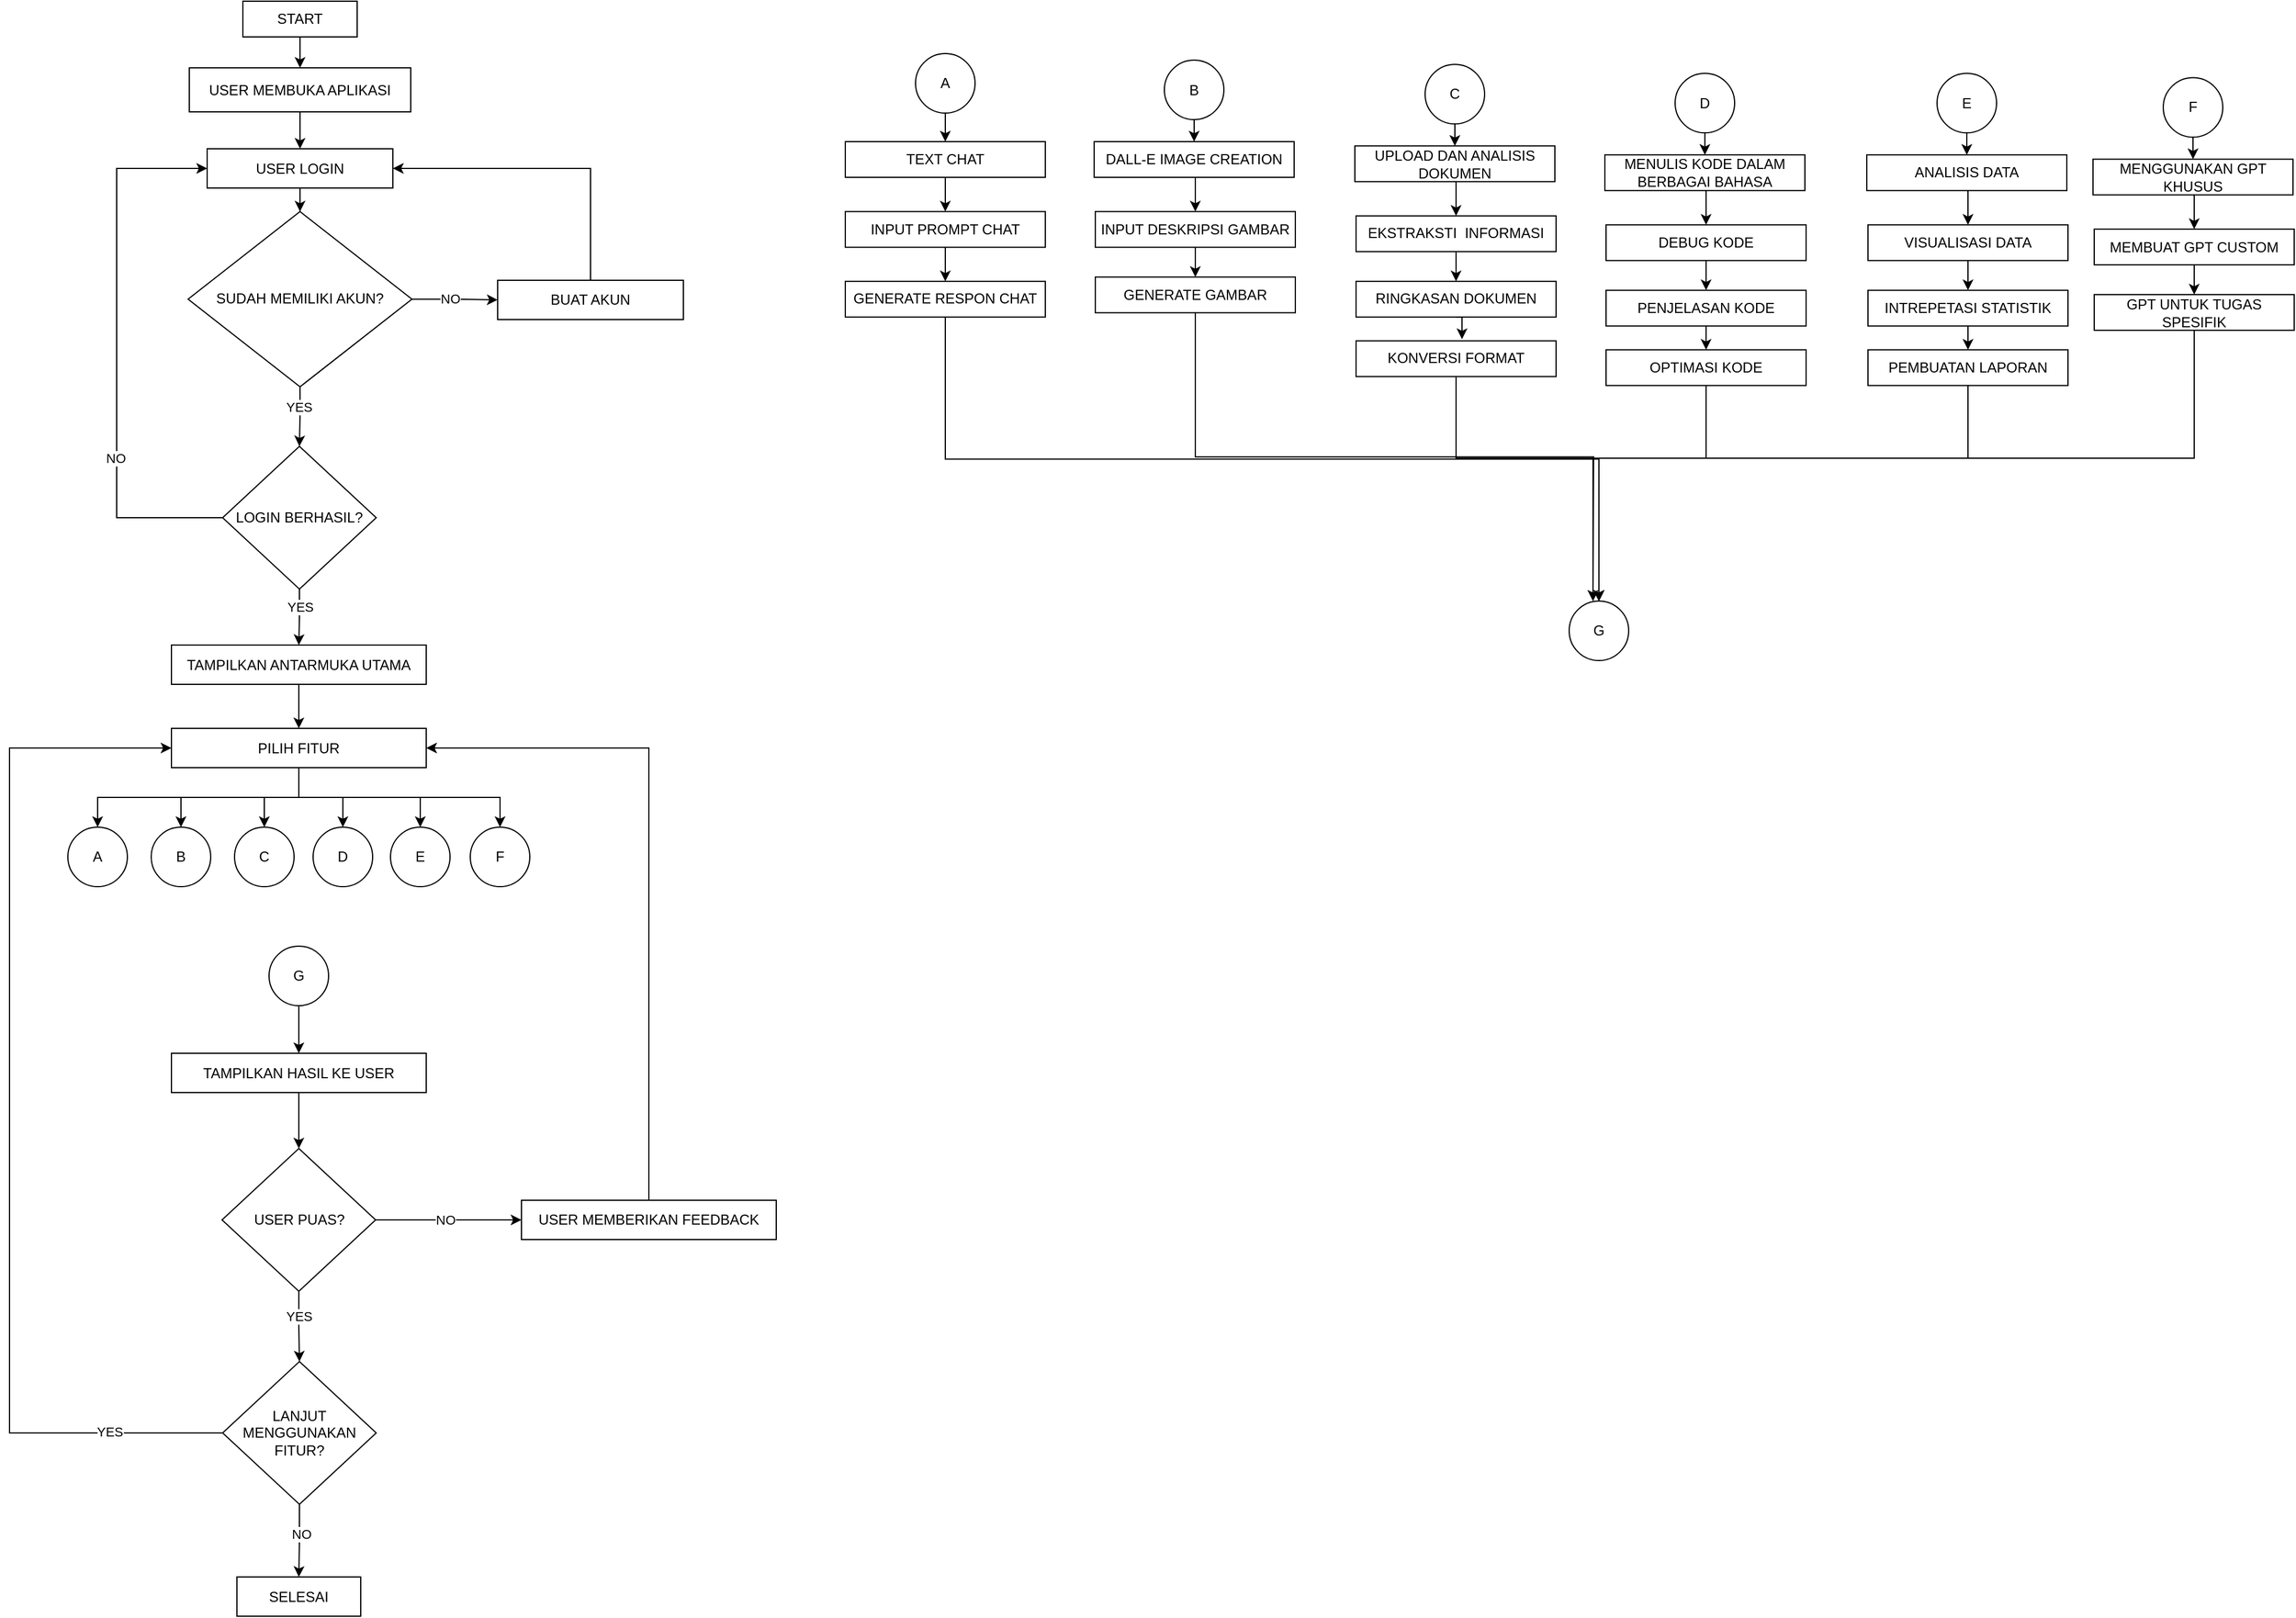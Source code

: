 <mxfile version="24.9.1">
  <diagram name="Halaman-1" id="o6tw3zBqs2lcwup_bhgg">
    <mxGraphModel dx="3655" dy="1690" grid="1" gridSize="10" guides="1" tooltips="1" connect="1" arrows="1" fold="1" page="1" pageScale="1" pageWidth="827" pageHeight="1169" math="0" shadow="0">
      <root>
        <mxCell id="0" />
        <mxCell id="1" parent="0" />
        <mxCell id="shjcz4ytobr2jO7SuoTM-4" value="" style="edgeStyle=orthogonalEdgeStyle;rounded=0;orthogonalLoop=1;jettySize=auto;html=1;" parent="1" source="shjcz4ytobr2jO7SuoTM-1" target="shjcz4ytobr2jO7SuoTM-2" edge="1">
          <mxGeometry relative="1" as="geometry" />
        </mxCell>
        <mxCell id="shjcz4ytobr2jO7SuoTM-1" value="START" style="rounded=0;whiteSpace=wrap;html=1;" parent="1" vertex="1">
          <mxGeometry x="366" y="26" width="96" height="30" as="geometry" />
        </mxCell>
        <mxCell id="shjcz4ytobr2jO7SuoTM-5" value="" style="edgeStyle=orthogonalEdgeStyle;rounded=0;orthogonalLoop=1;jettySize=auto;html=1;" parent="1" source="shjcz4ytobr2jO7SuoTM-2" target="shjcz4ytobr2jO7SuoTM-3" edge="1">
          <mxGeometry relative="1" as="geometry" />
        </mxCell>
        <mxCell id="shjcz4ytobr2jO7SuoTM-2" value="USER MEMBUKA APLIKASI" style="rounded=0;whiteSpace=wrap;html=1;" parent="1" vertex="1">
          <mxGeometry x="321" y="82" width="186" height="37" as="geometry" />
        </mxCell>
        <mxCell id="shjcz4ytobr2jO7SuoTM-7" value="" style="edgeStyle=orthogonalEdgeStyle;rounded=0;orthogonalLoop=1;jettySize=auto;html=1;" parent="1" source="shjcz4ytobr2jO7SuoTM-3" target="shjcz4ytobr2jO7SuoTM-6" edge="1">
          <mxGeometry relative="1" as="geometry" />
        </mxCell>
        <mxCell id="shjcz4ytobr2jO7SuoTM-3" value="USER LOGIN" style="rounded=0;whiteSpace=wrap;html=1;" parent="1" vertex="1">
          <mxGeometry x="336" y="150" width="156" height="33" as="geometry" />
        </mxCell>
        <mxCell id="shjcz4ytobr2jO7SuoTM-9" value="" style="edgeStyle=orthogonalEdgeStyle;rounded=0;orthogonalLoop=1;jettySize=auto;html=1;entryX=0.5;entryY=0;entryDx=0;entryDy=0;" parent="1" source="shjcz4ytobr2jO7SuoTM-6" target="shjcz4ytobr2jO7SuoTM-17" edge="1">
          <mxGeometry relative="1" as="geometry">
            <mxPoint x="400" y="430" as="targetPoint" />
          </mxGeometry>
        </mxCell>
        <mxCell id="shjcz4ytobr2jO7SuoTM-15" value="YES" style="edgeLabel;html=1;align=center;verticalAlign=middle;resizable=0;points=[];" parent="shjcz4ytobr2jO7SuoTM-9" vertex="1" connectable="0">
          <mxGeometry x="-0.353" y="3" relative="1" as="geometry">
            <mxPoint x="-4" as="offset" />
          </mxGeometry>
        </mxCell>
        <mxCell id="shjcz4ytobr2jO7SuoTM-13" value="" style="edgeStyle=orthogonalEdgeStyle;rounded=0;orthogonalLoop=1;jettySize=auto;html=1;" parent="1" source="shjcz4ytobr2jO7SuoTM-6" target="shjcz4ytobr2jO7SuoTM-12" edge="1">
          <mxGeometry relative="1" as="geometry" />
        </mxCell>
        <mxCell id="shjcz4ytobr2jO7SuoTM-14" value="NO" style="edgeLabel;html=1;align=center;verticalAlign=middle;resizable=0;points=[];" parent="shjcz4ytobr2jO7SuoTM-13" vertex="1" connectable="0">
          <mxGeometry x="-0.008" y="-1" relative="1" as="geometry">
            <mxPoint x="-3" y="-1" as="offset" />
          </mxGeometry>
        </mxCell>
        <mxCell id="shjcz4ytobr2jO7SuoTM-6" value="SUDAH MEMILIKI AKUN?" style="rhombus;whiteSpace=wrap;html=1;" parent="1" vertex="1">
          <mxGeometry x="320" y="202.77" width="188" height="147.23" as="geometry" />
        </mxCell>
        <mxCell id="shjcz4ytobr2jO7SuoTM-11" value="" style="edgeStyle=orthogonalEdgeStyle;rounded=0;orthogonalLoop=1;jettySize=auto;html=1;" parent="1" source="shjcz4ytobr2jO7SuoTM-8" target="shjcz4ytobr2jO7SuoTM-10" edge="1">
          <mxGeometry relative="1" as="geometry" />
        </mxCell>
        <mxCell id="shjcz4ytobr2jO7SuoTM-8" value="TAMPILKAN ANTARMUKA UTAMA" style="rounded=0;whiteSpace=wrap;html=1;" parent="1" vertex="1">
          <mxGeometry x="306" y="567" width="214" height="33" as="geometry" />
        </mxCell>
        <mxCell id="shjcz4ytobr2jO7SuoTM-29" style="edgeStyle=orthogonalEdgeStyle;rounded=0;orthogonalLoop=1;jettySize=auto;html=1;exitX=0.5;exitY=1;exitDx=0;exitDy=0;entryX=0.5;entryY=0;entryDx=0;entryDy=0;" parent="1" source="shjcz4ytobr2jO7SuoTM-10" target="shjcz4ytobr2jO7SuoTM-23" edge="1">
          <mxGeometry relative="1" as="geometry" />
        </mxCell>
        <mxCell id="shjcz4ytobr2jO7SuoTM-30" style="edgeStyle=orthogonalEdgeStyle;rounded=0;orthogonalLoop=1;jettySize=auto;html=1;exitX=0.5;exitY=1;exitDx=0;exitDy=0;entryX=0.5;entryY=0;entryDx=0;entryDy=0;exitPerimeter=0;" parent="1" source="shjcz4ytobr2jO7SuoTM-10" target="shjcz4ytobr2jO7SuoTM-24" edge="1">
          <mxGeometry relative="1" as="geometry" />
        </mxCell>
        <mxCell id="shjcz4ytobr2jO7SuoTM-31" style="edgeStyle=orthogonalEdgeStyle;rounded=0;orthogonalLoop=1;jettySize=auto;html=1;exitX=0.5;exitY=1;exitDx=0;exitDy=0;entryX=0.5;entryY=0;entryDx=0;entryDy=0;" parent="1" source="shjcz4ytobr2jO7SuoTM-10" target="shjcz4ytobr2jO7SuoTM-25" edge="1">
          <mxGeometry relative="1" as="geometry" />
        </mxCell>
        <mxCell id="shjcz4ytobr2jO7SuoTM-32" style="edgeStyle=orthogonalEdgeStyle;rounded=0;orthogonalLoop=1;jettySize=auto;html=1;exitX=0.5;exitY=1;exitDx=0;exitDy=0;entryX=0.5;entryY=0;entryDx=0;entryDy=0;" parent="1" source="shjcz4ytobr2jO7SuoTM-10" target="shjcz4ytobr2jO7SuoTM-26" edge="1">
          <mxGeometry relative="1" as="geometry" />
        </mxCell>
        <mxCell id="shjcz4ytobr2jO7SuoTM-33" style="edgeStyle=orthogonalEdgeStyle;rounded=0;orthogonalLoop=1;jettySize=auto;html=1;exitX=0.5;exitY=1;exitDx=0;exitDy=0;" parent="1" source="shjcz4ytobr2jO7SuoTM-10" target="shjcz4ytobr2jO7SuoTM-27" edge="1">
          <mxGeometry relative="1" as="geometry" />
        </mxCell>
        <mxCell id="shjcz4ytobr2jO7SuoTM-34" style="edgeStyle=orthogonalEdgeStyle;rounded=0;orthogonalLoop=1;jettySize=auto;html=1;exitX=0.5;exitY=1;exitDx=0;exitDy=0;entryX=0.5;entryY=0;entryDx=0;entryDy=0;" parent="1" source="shjcz4ytobr2jO7SuoTM-10" target="shjcz4ytobr2jO7SuoTM-28" edge="1">
          <mxGeometry relative="1" as="geometry" />
        </mxCell>
        <mxCell id="shjcz4ytobr2jO7SuoTM-10" value="PILIH FITUR" style="rounded=0;whiteSpace=wrap;html=1;" parent="1" vertex="1">
          <mxGeometry x="306" y="637" width="214" height="33" as="geometry" />
        </mxCell>
        <mxCell id="shjcz4ytobr2jO7SuoTM-16" style="edgeStyle=orthogonalEdgeStyle;rounded=0;orthogonalLoop=1;jettySize=auto;html=1;exitX=0.5;exitY=0;exitDx=0;exitDy=0;entryX=1;entryY=0.5;entryDx=0;entryDy=0;" parent="1" source="shjcz4ytobr2jO7SuoTM-12" target="shjcz4ytobr2jO7SuoTM-3" edge="1">
          <mxGeometry relative="1" as="geometry" />
        </mxCell>
        <mxCell id="shjcz4ytobr2jO7SuoTM-12" value="BUAT AKUN" style="rounded=0;whiteSpace=wrap;html=1;" parent="1" vertex="1">
          <mxGeometry x="580" y="260.5" width="156" height="33" as="geometry" />
        </mxCell>
        <mxCell id="shjcz4ytobr2jO7SuoTM-18" style="edgeStyle=orthogonalEdgeStyle;rounded=0;orthogonalLoop=1;jettySize=auto;html=1;exitX=0;exitY=0.5;exitDx=0;exitDy=0;entryX=0;entryY=0.5;entryDx=0;entryDy=0;" parent="1" source="shjcz4ytobr2jO7SuoTM-17" target="shjcz4ytobr2jO7SuoTM-3" edge="1">
          <mxGeometry relative="1" as="geometry">
            <Array as="points">
              <mxPoint x="260" y="460" />
              <mxPoint x="260" y="167" />
            </Array>
          </mxGeometry>
        </mxCell>
        <mxCell id="shjcz4ytobr2jO7SuoTM-21" value="NO" style="edgeLabel;html=1;align=center;verticalAlign=middle;resizable=0;points=[];" parent="shjcz4ytobr2jO7SuoTM-18" vertex="1" connectable="0">
          <mxGeometry x="-0.392" y="1" relative="1" as="geometry">
            <mxPoint as="offset" />
          </mxGeometry>
        </mxCell>
        <mxCell id="shjcz4ytobr2jO7SuoTM-20" style="edgeStyle=orthogonalEdgeStyle;rounded=0;orthogonalLoop=1;jettySize=auto;html=1;exitX=0.5;exitY=1;exitDx=0;exitDy=0;entryX=0.5;entryY=0;entryDx=0;entryDy=0;" parent="1" source="shjcz4ytobr2jO7SuoTM-17" target="shjcz4ytobr2jO7SuoTM-8" edge="1">
          <mxGeometry relative="1" as="geometry" />
        </mxCell>
        <mxCell id="shjcz4ytobr2jO7SuoTM-22" value="YES" style="edgeLabel;html=1;align=center;verticalAlign=middle;resizable=0;points=[];" parent="shjcz4ytobr2jO7SuoTM-20" vertex="1" connectable="0">
          <mxGeometry x="-0.337" y="3" relative="1" as="geometry">
            <mxPoint x="-3" y="-1" as="offset" />
          </mxGeometry>
        </mxCell>
        <mxCell id="shjcz4ytobr2jO7SuoTM-17" value="LOGIN BERHASIL?" style="rhombus;whiteSpace=wrap;html=1;" parent="1" vertex="1">
          <mxGeometry x="349" y="400" width="129" height="120" as="geometry" />
        </mxCell>
        <mxCell id="shjcz4ytobr2jO7SuoTM-23" value="A" style="ellipse;whiteSpace=wrap;html=1;aspect=fixed;" parent="1" vertex="1">
          <mxGeometry x="219" y="720" width="50" height="50" as="geometry" />
        </mxCell>
        <mxCell id="shjcz4ytobr2jO7SuoTM-24" value="B" style="ellipse;whiteSpace=wrap;html=1;aspect=fixed;" parent="1" vertex="1">
          <mxGeometry x="289" y="720" width="50" height="50" as="geometry" />
        </mxCell>
        <mxCell id="shjcz4ytobr2jO7SuoTM-25" value="C" style="ellipse;whiteSpace=wrap;html=1;aspect=fixed;" parent="1" vertex="1">
          <mxGeometry x="359" y="720" width="50" height="50" as="geometry" />
        </mxCell>
        <mxCell id="shjcz4ytobr2jO7SuoTM-26" value="D" style="ellipse;whiteSpace=wrap;html=1;aspect=fixed;" parent="1" vertex="1">
          <mxGeometry x="425" y="720" width="50" height="50" as="geometry" />
        </mxCell>
        <mxCell id="shjcz4ytobr2jO7SuoTM-27" value="E" style="ellipse;whiteSpace=wrap;html=1;aspect=fixed;" parent="1" vertex="1">
          <mxGeometry x="490" y="720" width="50" height="50" as="geometry" />
        </mxCell>
        <mxCell id="shjcz4ytobr2jO7SuoTM-28" value="F" style="ellipse;whiteSpace=wrap;html=1;aspect=fixed;" parent="1" vertex="1">
          <mxGeometry x="557" y="720" width="50" height="50" as="geometry" />
        </mxCell>
        <mxCell id="shjcz4ytobr2jO7SuoTM-37" value="" style="edgeStyle=orthogonalEdgeStyle;rounded=0;orthogonalLoop=1;jettySize=auto;html=1;" parent="1" source="shjcz4ytobr2jO7SuoTM-35" target="shjcz4ytobr2jO7SuoTM-36" edge="1">
          <mxGeometry relative="1" as="geometry" />
        </mxCell>
        <mxCell id="shjcz4ytobr2jO7SuoTM-35" value="A" style="ellipse;whiteSpace=wrap;html=1;aspect=fixed;" parent="1" vertex="1">
          <mxGeometry x="931" y="70" width="50" height="50" as="geometry" />
        </mxCell>
        <mxCell id="shjcz4ytobr2jO7SuoTM-42" style="edgeStyle=orthogonalEdgeStyle;rounded=0;orthogonalLoop=1;jettySize=auto;html=1;exitX=0.5;exitY=1;exitDx=0;exitDy=0;entryX=0.5;entryY=0;entryDx=0;entryDy=0;" parent="1" source="shjcz4ytobr2jO7SuoTM-36" target="shjcz4ytobr2jO7SuoTM-38" edge="1">
          <mxGeometry relative="1" as="geometry" />
        </mxCell>
        <mxCell id="shjcz4ytobr2jO7SuoTM-36" value="TEXT CHAT" style="rounded=0;whiteSpace=wrap;html=1;" parent="1" vertex="1">
          <mxGeometry x="872" y="144" width="168" height="30" as="geometry" />
        </mxCell>
        <mxCell id="shjcz4ytobr2jO7SuoTM-43" style="edgeStyle=orthogonalEdgeStyle;rounded=0;orthogonalLoop=1;jettySize=auto;html=1;exitX=0.5;exitY=1;exitDx=0;exitDy=0;entryX=0.5;entryY=0;entryDx=0;entryDy=0;" parent="1" source="shjcz4ytobr2jO7SuoTM-38" target="shjcz4ytobr2jO7SuoTM-39" edge="1">
          <mxGeometry relative="1" as="geometry" />
        </mxCell>
        <mxCell id="shjcz4ytobr2jO7SuoTM-38" value="INPUT PROMPT CHAT" style="rounded=0;whiteSpace=wrap;html=1;" parent="1" vertex="1">
          <mxGeometry x="872" y="202.77" width="168" height="30" as="geometry" />
        </mxCell>
        <mxCell id="shjcz4ytobr2jO7SuoTM-107" style="edgeStyle=orthogonalEdgeStyle;rounded=0;orthogonalLoop=1;jettySize=auto;html=1;exitX=0.5;exitY=1;exitDx=0;exitDy=0;entryX=0.5;entryY=0;entryDx=0;entryDy=0;" parent="1" source="shjcz4ytobr2jO7SuoTM-39" target="shjcz4ytobr2jO7SuoTM-106" edge="1">
          <mxGeometry relative="1" as="geometry" />
        </mxCell>
        <mxCell id="shjcz4ytobr2jO7SuoTM-39" value="GENERATE RESPON CHAT" style="rounded=0;whiteSpace=wrap;html=1;" parent="1" vertex="1">
          <mxGeometry x="872" y="261.39" width="168" height="30" as="geometry" />
        </mxCell>
        <mxCell id="shjcz4ytobr2jO7SuoTM-49" style="edgeStyle=orthogonalEdgeStyle;rounded=0;orthogonalLoop=1;jettySize=auto;html=1;exitX=0.5;exitY=1;exitDx=0;exitDy=0;entryX=0.5;entryY=0;entryDx=0;entryDy=0;" parent="1" source="shjcz4ytobr2jO7SuoTM-44" target="shjcz4ytobr2jO7SuoTM-45" edge="1">
          <mxGeometry relative="1" as="geometry" />
        </mxCell>
        <mxCell id="shjcz4ytobr2jO7SuoTM-44" value="B" style="ellipse;whiteSpace=wrap;html=1;aspect=fixed;" parent="1" vertex="1">
          <mxGeometry x="1140" y="75.5" width="50" height="50" as="geometry" />
        </mxCell>
        <mxCell id="shjcz4ytobr2jO7SuoTM-51" style="edgeStyle=orthogonalEdgeStyle;rounded=0;orthogonalLoop=1;jettySize=auto;html=1;exitX=0.5;exitY=1;exitDx=0;exitDy=0;entryX=0.5;entryY=0;entryDx=0;entryDy=0;" parent="1" source="shjcz4ytobr2jO7SuoTM-45" target="shjcz4ytobr2jO7SuoTM-46" edge="1">
          <mxGeometry relative="1" as="geometry" />
        </mxCell>
        <mxCell id="shjcz4ytobr2jO7SuoTM-45" value="DALL-E IMAGE CREATION" style="rounded=0;whiteSpace=wrap;html=1;" parent="1" vertex="1">
          <mxGeometry x="1081" y="144" width="168" height="30" as="geometry" />
        </mxCell>
        <mxCell id="shjcz4ytobr2jO7SuoTM-52" style="edgeStyle=orthogonalEdgeStyle;rounded=0;orthogonalLoop=1;jettySize=auto;html=1;exitX=0.5;exitY=1;exitDx=0;exitDy=0;entryX=0.5;entryY=0;entryDx=0;entryDy=0;" parent="1" source="shjcz4ytobr2jO7SuoTM-46" target="shjcz4ytobr2jO7SuoTM-47" edge="1">
          <mxGeometry relative="1" as="geometry" />
        </mxCell>
        <mxCell id="shjcz4ytobr2jO7SuoTM-46" value="INPUT DESKRIPSI GAMBAR" style="rounded=0;whiteSpace=wrap;html=1;" parent="1" vertex="1">
          <mxGeometry x="1082" y="202.77" width="168" height="30" as="geometry" />
        </mxCell>
        <mxCell id="shjcz4ytobr2jO7SuoTM-108" style="edgeStyle=orthogonalEdgeStyle;rounded=0;orthogonalLoop=1;jettySize=auto;html=1;exitX=0.5;exitY=1;exitDx=0;exitDy=0;" parent="1" source="shjcz4ytobr2jO7SuoTM-47" edge="1">
          <mxGeometry relative="1" as="geometry">
            <mxPoint x="1500" y="530" as="targetPoint" />
          </mxGeometry>
        </mxCell>
        <mxCell id="shjcz4ytobr2jO7SuoTM-47" value="GENERATE GAMBAR" style="rounded=0;whiteSpace=wrap;html=1;" parent="1" vertex="1">
          <mxGeometry x="1082" y="257.77" width="168" height="30" as="geometry" />
        </mxCell>
        <mxCell id="shjcz4ytobr2jO7SuoTM-54" style="edgeStyle=orthogonalEdgeStyle;rounded=0;orthogonalLoop=1;jettySize=auto;html=1;exitX=0.5;exitY=1;exitDx=0;exitDy=0;entryX=0.5;entryY=0;entryDx=0;entryDy=0;" parent="1" source="shjcz4ytobr2jO7SuoTM-55" target="shjcz4ytobr2jO7SuoTM-57" edge="1">
          <mxGeometry relative="1" as="geometry" />
        </mxCell>
        <mxCell id="shjcz4ytobr2jO7SuoTM-55" value="C" style="ellipse;whiteSpace=wrap;html=1;aspect=fixed;" parent="1" vertex="1">
          <mxGeometry x="1359" y="79.12" width="50" height="50" as="geometry" />
        </mxCell>
        <mxCell id="shjcz4ytobr2jO7SuoTM-56" style="edgeStyle=orthogonalEdgeStyle;rounded=0;orthogonalLoop=1;jettySize=auto;html=1;exitX=0.5;exitY=1;exitDx=0;exitDy=0;entryX=0.5;entryY=0;entryDx=0;entryDy=0;" parent="1" source="shjcz4ytobr2jO7SuoTM-57" target="shjcz4ytobr2jO7SuoTM-59" edge="1">
          <mxGeometry relative="1" as="geometry" />
        </mxCell>
        <mxCell id="shjcz4ytobr2jO7SuoTM-57" value="UPLOAD DAN ANALISIS DOKUMEN" style="rounded=0;whiteSpace=wrap;html=1;" parent="1" vertex="1">
          <mxGeometry x="1300" y="147.62" width="168" height="30" as="geometry" />
        </mxCell>
        <mxCell id="shjcz4ytobr2jO7SuoTM-58" style="edgeStyle=orthogonalEdgeStyle;rounded=0;orthogonalLoop=1;jettySize=auto;html=1;exitX=0.5;exitY=1;exitDx=0;exitDy=0;entryX=0.5;entryY=0;entryDx=0;entryDy=0;" parent="1" source="shjcz4ytobr2jO7SuoTM-59" target="shjcz4ytobr2jO7SuoTM-60" edge="1">
          <mxGeometry relative="1" as="geometry" />
        </mxCell>
        <mxCell id="shjcz4ytobr2jO7SuoTM-59" value="EKSTRAKSTI&amp;nbsp; INFORMASI" style="rounded=0;whiteSpace=wrap;html=1;" parent="1" vertex="1">
          <mxGeometry x="1301" y="206.39" width="168" height="30" as="geometry" />
        </mxCell>
        <mxCell id="shjcz4ytobr2jO7SuoTM-88" style="edgeStyle=orthogonalEdgeStyle;rounded=0;orthogonalLoop=1;jettySize=auto;html=1;exitX=0.5;exitY=1;exitDx=0;exitDy=0;" parent="1" source="shjcz4ytobr2jO7SuoTM-60" edge="1">
          <mxGeometry relative="1" as="geometry">
            <mxPoint x="1390" y="310" as="targetPoint" />
          </mxGeometry>
        </mxCell>
        <mxCell id="shjcz4ytobr2jO7SuoTM-60" value="RINGKASAN DOKUMEN" style="rounded=0;whiteSpace=wrap;html=1;" parent="1" vertex="1">
          <mxGeometry x="1301" y="261.39" width="168" height="30" as="geometry" />
        </mxCell>
        <mxCell id="shjcz4ytobr2jO7SuoTM-109" style="edgeStyle=orthogonalEdgeStyle;rounded=0;orthogonalLoop=1;jettySize=auto;html=1;exitX=0.5;exitY=1;exitDx=0;exitDy=0;entryX=0.5;entryY=0;entryDx=0;entryDy=0;" parent="1" source="shjcz4ytobr2jO7SuoTM-61" target="shjcz4ytobr2jO7SuoTM-106" edge="1">
          <mxGeometry relative="1" as="geometry">
            <Array as="points">
              <mxPoint x="1385" y="410" />
              <mxPoint x="1505" y="410" />
            </Array>
          </mxGeometry>
        </mxCell>
        <mxCell id="shjcz4ytobr2jO7SuoTM-61" value="KONVERSI FORMAT" style="rounded=0;whiteSpace=wrap;html=1;" parent="1" vertex="1">
          <mxGeometry x="1301" y="311.39" width="168" height="30" as="geometry" />
        </mxCell>
        <mxCell id="shjcz4ytobr2jO7SuoTM-62" style="edgeStyle=orthogonalEdgeStyle;rounded=0;orthogonalLoop=1;jettySize=auto;html=1;exitX=0.5;exitY=1;exitDx=0;exitDy=0;entryX=0.5;entryY=0;entryDx=0;entryDy=0;" parent="1" source="shjcz4ytobr2jO7SuoTM-63" target="shjcz4ytobr2jO7SuoTM-65" edge="1">
          <mxGeometry relative="1" as="geometry" />
        </mxCell>
        <mxCell id="shjcz4ytobr2jO7SuoTM-63" value="D" style="ellipse;whiteSpace=wrap;html=1;aspect=fixed;" parent="1" vertex="1">
          <mxGeometry x="1569" y="86.63" width="50" height="50" as="geometry" />
        </mxCell>
        <mxCell id="shjcz4ytobr2jO7SuoTM-64" style="edgeStyle=orthogonalEdgeStyle;rounded=0;orthogonalLoop=1;jettySize=auto;html=1;exitX=0.5;exitY=1;exitDx=0;exitDy=0;entryX=0.5;entryY=0;entryDx=0;entryDy=0;" parent="1" source="shjcz4ytobr2jO7SuoTM-65" target="shjcz4ytobr2jO7SuoTM-67" edge="1">
          <mxGeometry relative="1" as="geometry" />
        </mxCell>
        <mxCell id="shjcz4ytobr2jO7SuoTM-65" value="MENULIS KODE DALAM BERBAGAI BAHASA" style="rounded=0;whiteSpace=wrap;html=1;" parent="1" vertex="1">
          <mxGeometry x="1510" y="155.13" width="168" height="30" as="geometry" />
        </mxCell>
        <mxCell id="shjcz4ytobr2jO7SuoTM-66" style="edgeStyle=orthogonalEdgeStyle;rounded=0;orthogonalLoop=1;jettySize=auto;html=1;exitX=0.5;exitY=1;exitDx=0;exitDy=0;entryX=0.5;entryY=0;entryDx=0;entryDy=0;" parent="1" source="shjcz4ytobr2jO7SuoTM-67" target="shjcz4ytobr2jO7SuoTM-68" edge="1">
          <mxGeometry relative="1" as="geometry" />
        </mxCell>
        <mxCell id="shjcz4ytobr2jO7SuoTM-67" value="DEBUG KODE" style="rounded=0;whiteSpace=wrap;html=1;" parent="1" vertex="1">
          <mxGeometry x="1511" y="213.9" width="168" height="30" as="geometry" />
        </mxCell>
        <mxCell id="shjcz4ytobr2jO7SuoTM-87" style="edgeStyle=orthogonalEdgeStyle;rounded=0;orthogonalLoop=1;jettySize=auto;html=1;exitX=0.5;exitY=1;exitDx=0;exitDy=0;entryX=0.5;entryY=0;entryDx=0;entryDy=0;" parent="1" source="shjcz4ytobr2jO7SuoTM-68" target="shjcz4ytobr2jO7SuoTM-69" edge="1">
          <mxGeometry relative="1" as="geometry" />
        </mxCell>
        <mxCell id="shjcz4ytobr2jO7SuoTM-68" value="PENJELASAN KODE" style="rounded=0;whiteSpace=wrap;html=1;" parent="1" vertex="1">
          <mxGeometry x="1511" y="268.9" width="168" height="30" as="geometry" />
        </mxCell>
        <mxCell id="shjcz4ytobr2jO7SuoTM-110" style="edgeStyle=orthogonalEdgeStyle;rounded=0;orthogonalLoop=1;jettySize=auto;html=1;exitX=0.5;exitY=1;exitDx=0;exitDy=0;entryX=0.5;entryY=0;entryDx=0;entryDy=0;" parent="1" source="shjcz4ytobr2jO7SuoTM-69" target="shjcz4ytobr2jO7SuoTM-106" edge="1">
          <mxGeometry relative="1" as="geometry">
            <Array as="points">
              <mxPoint x="1595" y="410" />
              <mxPoint x="1505" y="410" />
            </Array>
          </mxGeometry>
        </mxCell>
        <mxCell id="shjcz4ytobr2jO7SuoTM-69" value="OPTIMASI KODE" style="rounded=0;whiteSpace=wrap;html=1;" parent="1" vertex="1">
          <mxGeometry x="1511" y="318.9" width="168" height="30" as="geometry" />
        </mxCell>
        <mxCell id="shjcz4ytobr2jO7SuoTM-70" style="edgeStyle=orthogonalEdgeStyle;rounded=0;orthogonalLoop=1;jettySize=auto;html=1;exitX=0.5;exitY=1;exitDx=0;exitDy=0;entryX=0.5;entryY=0;entryDx=0;entryDy=0;" parent="1" source="shjcz4ytobr2jO7SuoTM-71" target="shjcz4ytobr2jO7SuoTM-73" edge="1">
          <mxGeometry relative="1" as="geometry" />
        </mxCell>
        <mxCell id="shjcz4ytobr2jO7SuoTM-71" value="E" style="ellipse;whiteSpace=wrap;html=1;aspect=fixed;" parent="1" vertex="1">
          <mxGeometry x="1789" y="86.63" width="50" height="50" as="geometry" />
        </mxCell>
        <mxCell id="shjcz4ytobr2jO7SuoTM-72" style="edgeStyle=orthogonalEdgeStyle;rounded=0;orthogonalLoop=1;jettySize=auto;html=1;exitX=0.5;exitY=1;exitDx=0;exitDy=0;entryX=0.5;entryY=0;entryDx=0;entryDy=0;" parent="1" source="shjcz4ytobr2jO7SuoTM-73" target="shjcz4ytobr2jO7SuoTM-75" edge="1">
          <mxGeometry relative="1" as="geometry" />
        </mxCell>
        <mxCell id="shjcz4ytobr2jO7SuoTM-73" value="ANALISIS DATA" style="rounded=0;whiteSpace=wrap;html=1;" parent="1" vertex="1">
          <mxGeometry x="1730" y="155.13" width="168" height="30" as="geometry" />
        </mxCell>
        <mxCell id="shjcz4ytobr2jO7SuoTM-74" style="edgeStyle=orthogonalEdgeStyle;rounded=0;orthogonalLoop=1;jettySize=auto;html=1;exitX=0.5;exitY=1;exitDx=0;exitDy=0;entryX=0.5;entryY=0;entryDx=0;entryDy=0;" parent="1" source="shjcz4ytobr2jO7SuoTM-75" target="shjcz4ytobr2jO7SuoTM-76" edge="1">
          <mxGeometry relative="1" as="geometry" />
        </mxCell>
        <mxCell id="shjcz4ytobr2jO7SuoTM-75" value="VISUALISASI DATA" style="rounded=0;whiteSpace=wrap;html=1;" parent="1" vertex="1">
          <mxGeometry x="1731" y="213.9" width="168" height="30" as="geometry" />
        </mxCell>
        <mxCell id="shjcz4ytobr2jO7SuoTM-86" style="edgeStyle=orthogonalEdgeStyle;rounded=0;orthogonalLoop=1;jettySize=auto;html=1;exitX=0.5;exitY=1;exitDx=0;exitDy=0;entryX=0.5;entryY=0;entryDx=0;entryDy=0;" parent="1" source="shjcz4ytobr2jO7SuoTM-76" target="shjcz4ytobr2jO7SuoTM-77" edge="1">
          <mxGeometry relative="1" as="geometry" />
        </mxCell>
        <mxCell id="shjcz4ytobr2jO7SuoTM-76" value="INTREPETASI STATISTIK" style="rounded=0;whiteSpace=wrap;html=1;" parent="1" vertex="1">
          <mxGeometry x="1731" y="268.9" width="168" height="30" as="geometry" />
        </mxCell>
        <mxCell id="shjcz4ytobr2jO7SuoTM-111" style="edgeStyle=orthogonalEdgeStyle;rounded=0;orthogonalLoop=1;jettySize=auto;html=1;exitX=0.5;exitY=1;exitDx=0;exitDy=0;entryX=0.5;entryY=0;entryDx=0;entryDy=0;" parent="1" source="shjcz4ytobr2jO7SuoTM-77" target="shjcz4ytobr2jO7SuoTM-106" edge="1">
          <mxGeometry relative="1" as="geometry">
            <Array as="points">
              <mxPoint x="1815" y="410" />
              <mxPoint x="1505" y="410" />
            </Array>
          </mxGeometry>
        </mxCell>
        <mxCell id="shjcz4ytobr2jO7SuoTM-77" value="PEMBUATAN LAPORAN" style="rounded=0;whiteSpace=wrap;html=1;" parent="1" vertex="1">
          <mxGeometry x="1731" y="318.9" width="168" height="30" as="geometry" />
        </mxCell>
        <mxCell id="shjcz4ytobr2jO7SuoTM-78" style="edgeStyle=orthogonalEdgeStyle;rounded=0;orthogonalLoop=1;jettySize=auto;html=1;exitX=0.5;exitY=1;exitDx=0;exitDy=0;entryX=0.5;entryY=0;entryDx=0;entryDy=0;" parent="1" source="shjcz4ytobr2jO7SuoTM-79" target="shjcz4ytobr2jO7SuoTM-81" edge="1">
          <mxGeometry relative="1" as="geometry" />
        </mxCell>
        <mxCell id="shjcz4ytobr2jO7SuoTM-79" value="F" style="ellipse;whiteSpace=wrap;html=1;aspect=fixed;" parent="1" vertex="1">
          <mxGeometry x="1979" y="90.26" width="50" height="50" as="geometry" />
        </mxCell>
        <mxCell id="shjcz4ytobr2jO7SuoTM-80" style="edgeStyle=orthogonalEdgeStyle;rounded=0;orthogonalLoop=1;jettySize=auto;html=1;exitX=0.5;exitY=1;exitDx=0;exitDy=0;entryX=0.5;entryY=0;entryDx=0;entryDy=0;" parent="1" source="shjcz4ytobr2jO7SuoTM-81" target="shjcz4ytobr2jO7SuoTM-83" edge="1">
          <mxGeometry relative="1" as="geometry" />
        </mxCell>
        <mxCell id="shjcz4ytobr2jO7SuoTM-81" value="MENGGUNAKAN GPT KHUSUS" style="rounded=0;whiteSpace=wrap;html=1;" parent="1" vertex="1">
          <mxGeometry x="1920" y="158.76" width="168" height="30" as="geometry" />
        </mxCell>
        <mxCell id="shjcz4ytobr2jO7SuoTM-82" style="edgeStyle=orthogonalEdgeStyle;rounded=0;orthogonalLoop=1;jettySize=auto;html=1;exitX=0.5;exitY=1;exitDx=0;exitDy=0;entryX=0.5;entryY=0;entryDx=0;entryDy=0;" parent="1" source="shjcz4ytobr2jO7SuoTM-83" target="shjcz4ytobr2jO7SuoTM-84" edge="1">
          <mxGeometry relative="1" as="geometry" />
        </mxCell>
        <mxCell id="shjcz4ytobr2jO7SuoTM-83" value="MEMBUAT GPT CUSTOM" style="rounded=0;whiteSpace=wrap;html=1;" parent="1" vertex="1">
          <mxGeometry x="1921" y="217.53" width="168" height="30" as="geometry" />
        </mxCell>
        <mxCell id="shjcz4ytobr2jO7SuoTM-112" style="edgeStyle=orthogonalEdgeStyle;rounded=0;orthogonalLoop=1;jettySize=auto;html=1;exitX=0.5;exitY=1;exitDx=0;exitDy=0;" parent="1" source="shjcz4ytobr2jO7SuoTM-84" edge="1">
          <mxGeometry relative="1" as="geometry">
            <mxPoint x="1500" y="530" as="targetPoint" />
            <Array as="points">
              <mxPoint x="2005" y="410" />
              <mxPoint x="1500" y="410" />
            </Array>
          </mxGeometry>
        </mxCell>
        <mxCell id="shjcz4ytobr2jO7SuoTM-84" value="GPT UNTUK TUGAS SPESIFIK" style="rounded=0;whiteSpace=wrap;html=1;" parent="1" vertex="1">
          <mxGeometry x="1921" y="272.53" width="168" height="30" as="geometry" />
        </mxCell>
        <mxCell id="shjcz4ytobr2jO7SuoTM-91" value="" style="edgeStyle=orthogonalEdgeStyle;rounded=0;orthogonalLoop=1;jettySize=auto;html=1;" parent="1" source="shjcz4ytobr2jO7SuoTM-89" target="shjcz4ytobr2jO7SuoTM-90" edge="1">
          <mxGeometry relative="1" as="geometry" />
        </mxCell>
        <mxCell id="shjcz4ytobr2jO7SuoTM-89" value="TAMPILKAN HASIL KE USER" style="rounded=0;whiteSpace=wrap;html=1;" parent="1" vertex="1">
          <mxGeometry x="306" y="910" width="214" height="33" as="geometry" />
        </mxCell>
        <mxCell id="shjcz4ytobr2jO7SuoTM-96" style="edgeStyle=orthogonalEdgeStyle;rounded=0;orthogonalLoop=1;jettySize=auto;html=1;exitX=1;exitY=0.5;exitDx=0;exitDy=0;entryX=0;entryY=0.5;entryDx=0;entryDy=0;" parent="1" source="shjcz4ytobr2jO7SuoTM-90" target="shjcz4ytobr2jO7SuoTM-95" edge="1">
          <mxGeometry relative="1" as="geometry" />
        </mxCell>
        <mxCell id="shjcz4ytobr2jO7SuoTM-97" value="NO" style="edgeLabel;html=1;align=center;verticalAlign=middle;resizable=0;points=[];" parent="shjcz4ytobr2jO7SuoTM-96" vertex="1" connectable="0">
          <mxGeometry x="-0.047" y="3" relative="1" as="geometry">
            <mxPoint y="3" as="offset" />
          </mxGeometry>
        </mxCell>
        <mxCell id="shjcz4ytobr2jO7SuoTM-100" style="edgeStyle=orthogonalEdgeStyle;rounded=0;orthogonalLoop=1;jettySize=auto;html=1;exitX=0.5;exitY=1;exitDx=0;exitDy=0;entryX=0.5;entryY=0;entryDx=0;entryDy=0;" parent="1" source="shjcz4ytobr2jO7SuoTM-90" target="shjcz4ytobr2jO7SuoTM-99" edge="1">
          <mxGeometry relative="1" as="geometry" />
        </mxCell>
        <mxCell id="shjcz4ytobr2jO7SuoTM-104" value="YES" style="edgeLabel;html=1;align=center;verticalAlign=middle;resizable=0;points=[];" parent="shjcz4ytobr2jO7SuoTM-100" vertex="1" connectable="0">
          <mxGeometry x="-0.286" relative="1" as="geometry">
            <mxPoint as="offset" />
          </mxGeometry>
        </mxCell>
        <mxCell id="shjcz4ytobr2jO7SuoTM-90" value="USER PUAS?" style="rhombus;whiteSpace=wrap;html=1;" parent="1" vertex="1">
          <mxGeometry x="348.5" y="990" width="129" height="120" as="geometry" />
        </mxCell>
        <mxCell id="shjcz4ytobr2jO7SuoTM-94" style="edgeStyle=orthogonalEdgeStyle;rounded=0;orthogonalLoop=1;jettySize=auto;html=1;exitX=0.5;exitY=1;exitDx=0;exitDy=0;entryX=0.5;entryY=0;entryDx=0;entryDy=0;" parent="1" source="shjcz4ytobr2jO7SuoTM-92" target="shjcz4ytobr2jO7SuoTM-89" edge="1">
          <mxGeometry relative="1" as="geometry" />
        </mxCell>
        <mxCell id="shjcz4ytobr2jO7SuoTM-92" value="G" style="ellipse;whiteSpace=wrap;html=1;aspect=fixed;" parent="1" vertex="1">
          <mxGeometry x="388" y="820" width="50" height="50" as="geometry" />
        </mxCell>
        <mxCell id="shjcz4ytobr2jO7SuoTM-98" style="edgeStyle=orthogonalEdgeStyle;rounded=0;orthogonalLoop=1;jettySize=auto;html=1;exitX=0.5;exitY=0;exitDx=0;exitDy=0;entryX=1;entryY=0.5;entryDx=0;entryDy=0;" parent="1" source="shjcz4ytobr2jO7SuoTM-95" target="shjcz4ytobr2jO7SuoTM-10" edge="1">
          <mxGeometry relative="1" as="geometry" />
        </mxCell>
        <mxCell id="shjcz4ytobr2jO7SuoTM-95" value="USER MEMBERIKAN FEEDBACK" style="rounded=0;whiteSpace=wrap;html=1;" parent="1" vertex="1">
          <mxGeometry x="600" y="1033.5" width="214" height="33" as="geometry" />
        </mxCell>
        <mxCell id="shjcz4ytobr2jO7SuoTM-102" value="" style="edgeStyle=orthogonalEdgeStyle;rounded=0;orthogonalLoop=1;jettySize=auto;html=1;" parent="1" source="shjcz4ytobr2jO7SuoTM-99" target="shjcz4ytobr2jO7SuoTM-101" edge="1">
          <mxGeometry relative="1" as="geometry" />
        </mxCell>
        <mxCell id="shjcz4ytobr2jO7SuoTM-103" value="NO" style="edgeLabel;html=1;align=center;verticalAlign=middle;resizable=0;points=[];" parent="shjcz4ytobr2jO7SuoTM-102" vertex="1" connectable="0">
          <mxGeometry x="-0.208" y="1" relative="1" as="geometry">
            <mxPoint as="offset" />
          </mxGeometry>
        </mxCell>
        <mxCell id="shjcz4ytobr2jO7SuoTM-105" style="edgeStyle=orthogonalEdgeStyle;rounded=0;orthogonalLoop=1;jettySize=auto;html=1;exitX=0;exitY=0.5;exitDx=0;exitDy=0;entryX=0;entryY=0.5;entryDx=0;entryDy=0;" parent="1" source="shjcz4ytobr2jO7SuoTM-99" target="shjcz4ytobr2jO7SuoTM-10" edge="1">
          <mxGeometry relative="1" as="geometry">
            <Array as="points">
              <mxPoint x="170" y="1229" />
              <mxPoint x="170" y="654" />
            </Array>
          </mxGeometry>
        </mxCell>
        <mxCell id="shjcz4ytobr2jO7SuoTM-113" value="YES" style="edgeLabel;html=1;align=center;verticalAlign=middle;resizable=0;points=[];" parent="shjcz4ytobr2jO7SuoTM-105" vertex="1" connectable="0">
          <mxGeometry x="-0.786" y="-1" relative="1" as="geometry">
            <mxPoint as="offset" />
          </mxGeometry>
        </mxCell>
        <mxCell id="shjcz4ytobr2jO7SuoTM-99" value="LANJUT MENGGUNAKAN FITUR?" style="rhombus;whiteSpace=wrap;html=1;" parent="1" vertex="1">
          <mxGeometry x="349" y="1169" width="129" height="120" as="geometry" />
        </mxCell>
        <mxCell id="shjcz4ytobr2jO7SuoTM-101" value="SELESAI" style="rounded=0;whiteSpace=wrap;html=1;" parent="1" vertex="1">
          <mxGeometry x="361" y="1350" width="104" height="33" as="geometry" />
        </mxCell>
        <mxCell id="shjcz4ytobr2jO7SuoTM-106" value="G" style="ellipse;whiteSpace=wrap;html=1;aspect=fixed;" parent="1" vertex="1">
          <mxGeometry x="1480" y="530" width="50" height="50" as="geometry" />
        </mxCell>
      </root>
    </mxGraphModel>
  </diagram>
</mxfile>
